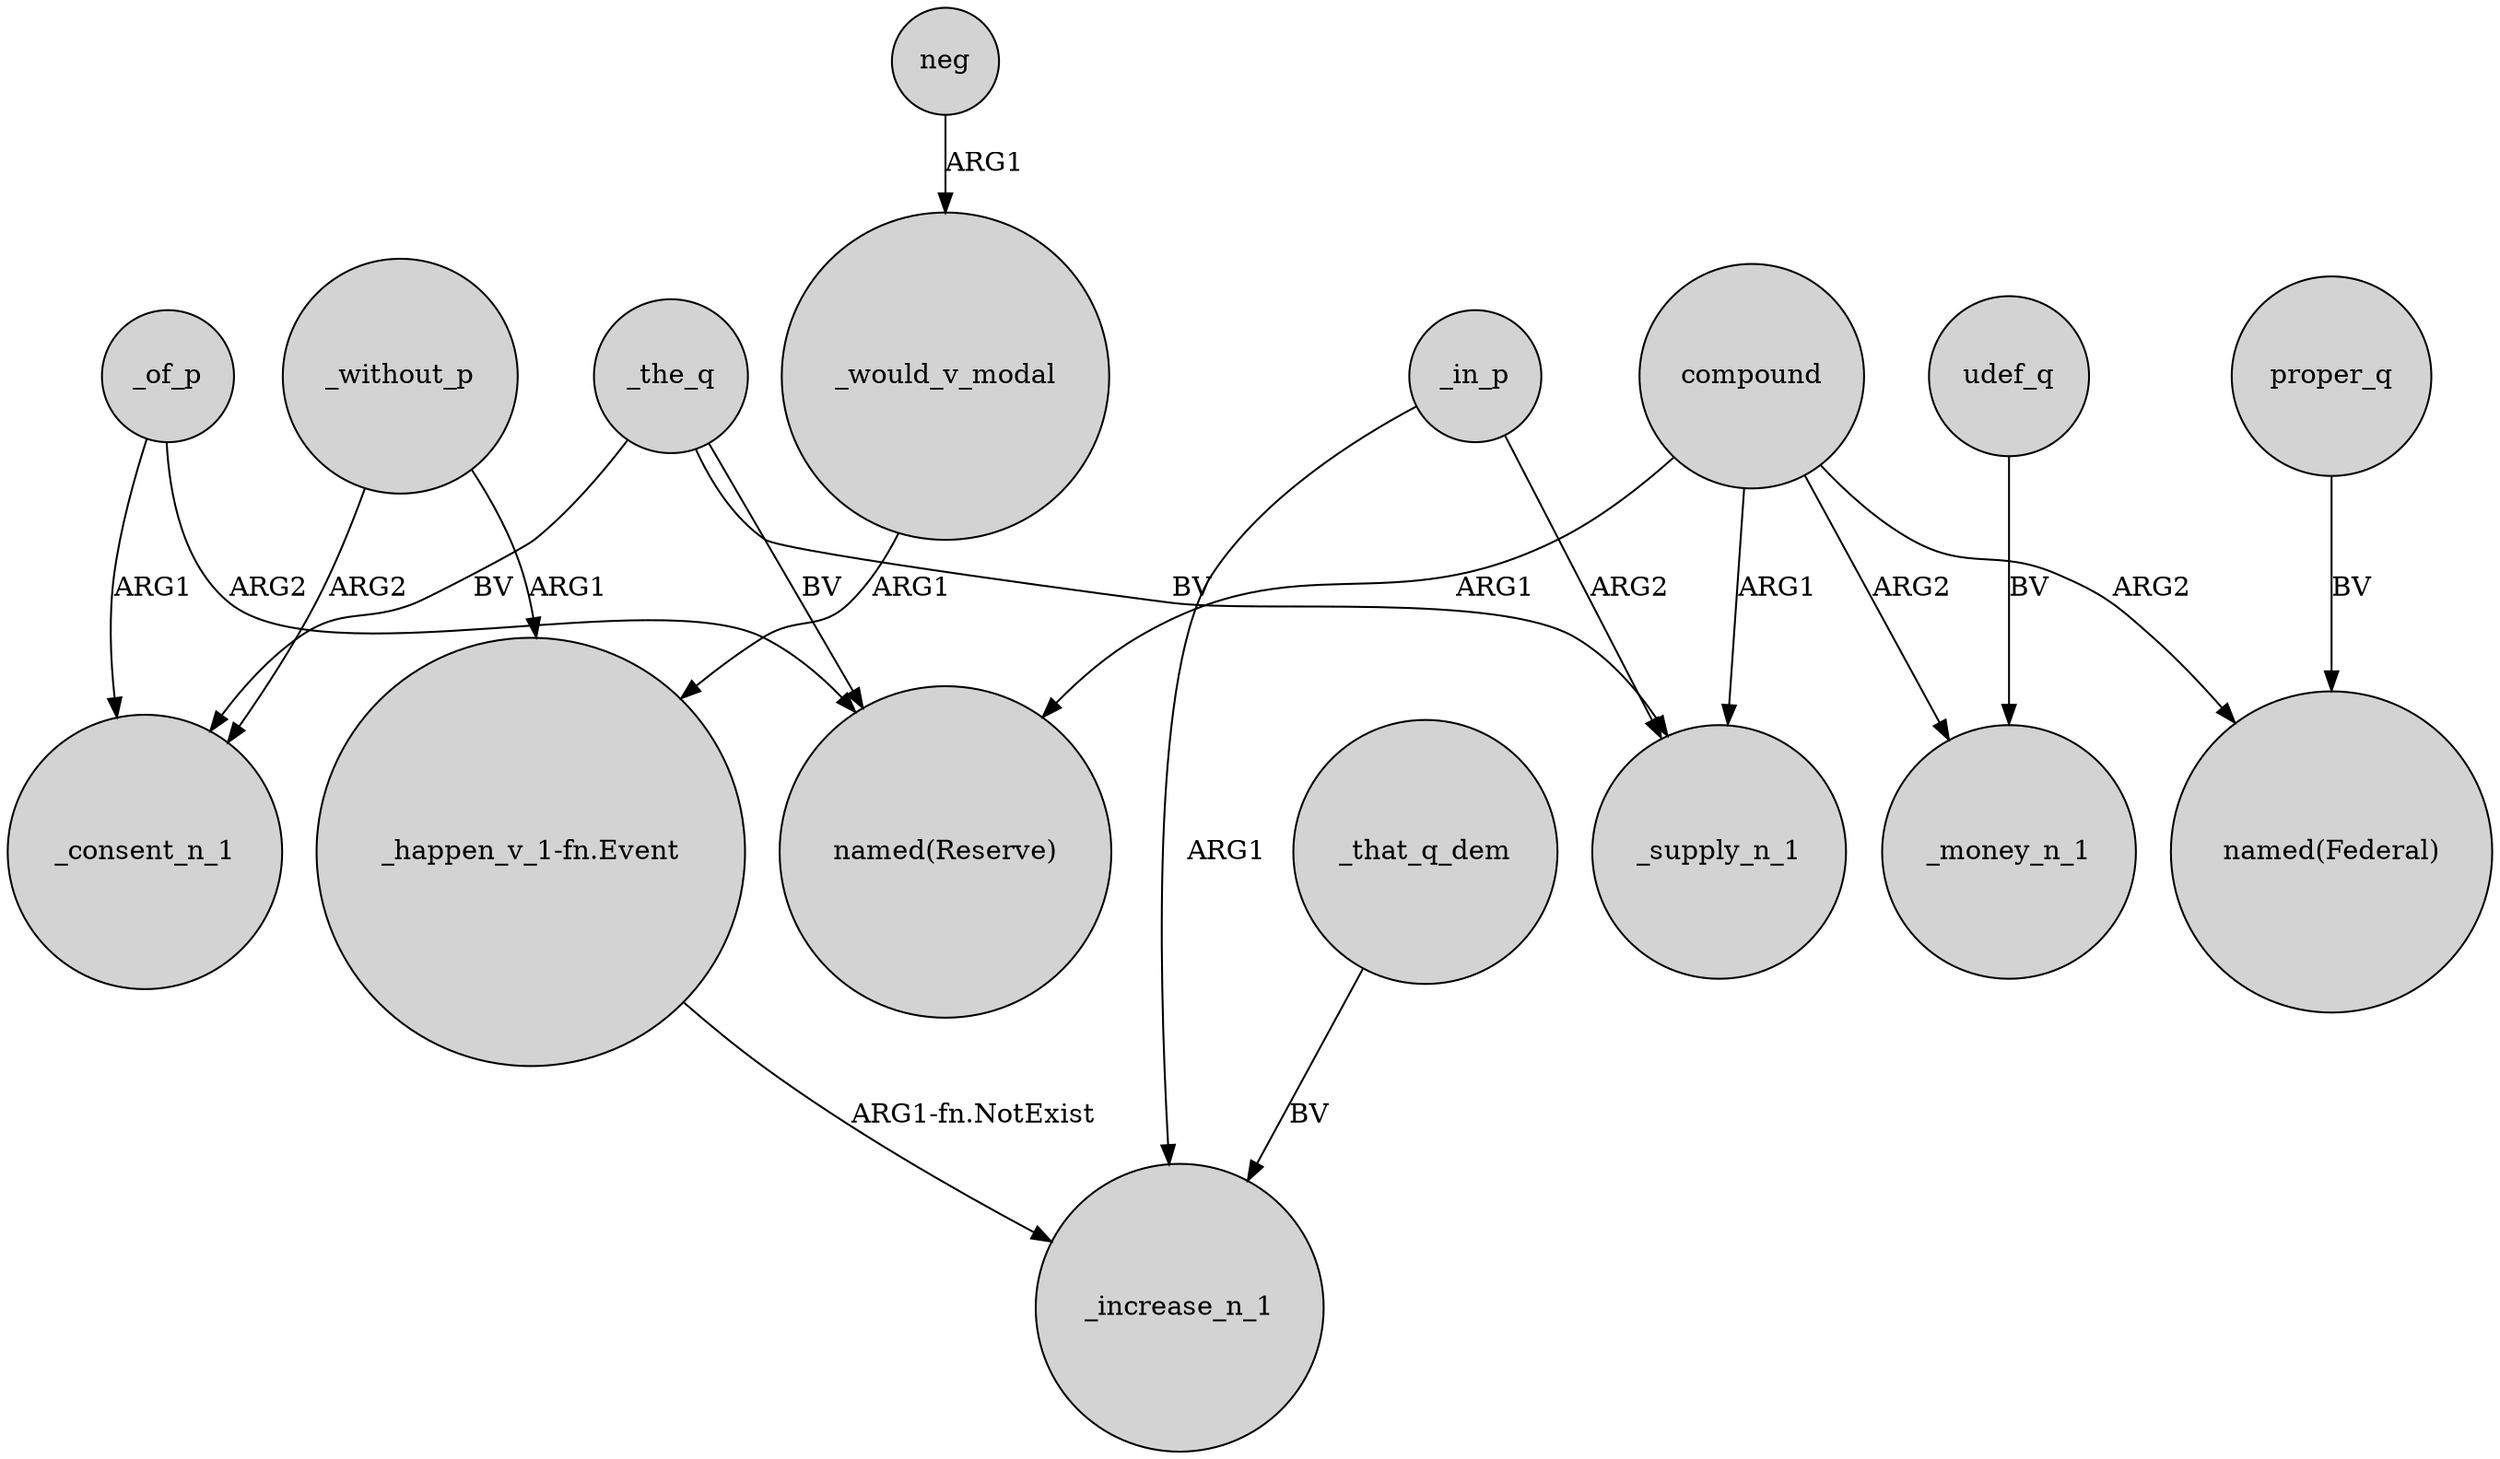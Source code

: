 digraph {
	node [shape=circle style=filled]
	compound -> "named(Reserve)" [label=ARG1]
	udef_q -> _money_n_1 [label=BV]
	neg -> _would_v_modal [label=ARG1]
	_without_p -> "_happen_v_1-fn.Event" [label=ARG1]
	_the_q -> "named(Reserve)" [label=BV]
	_of_p -> _consent_n_1 [label=ARG1]
	_without_p -> _consent_n_1 [label=ARG2]
	_of_p -> "named(Reserve)" [label=ARG2]
	"_happen_v_1-fn.Event" -> _increase_n_1 [label="ARG1-fn.NotExist"]
	_the_q -> _supply_n_1 [label=BV]
	compound -> _money_n_1 [label=ARG2]
	_would_v_modal -> "_happen_v_1-fn.Event" [label=ARG1]
	compound -> _supply_n_1 [label=ARG1]
	proper_q -> "named(Federal)" [label=BV]
	_in_p -> _supply_n_1 [label=ARG2]
	_that_q_dem -> _increase_n_1 [label=BV]
	compound -> "named(Federal)" [label=ARG2]
	_in_p -> _increase_n_1 [label=ARG1]
	_the_q -> _consent_n_1 [label=BV]
}
